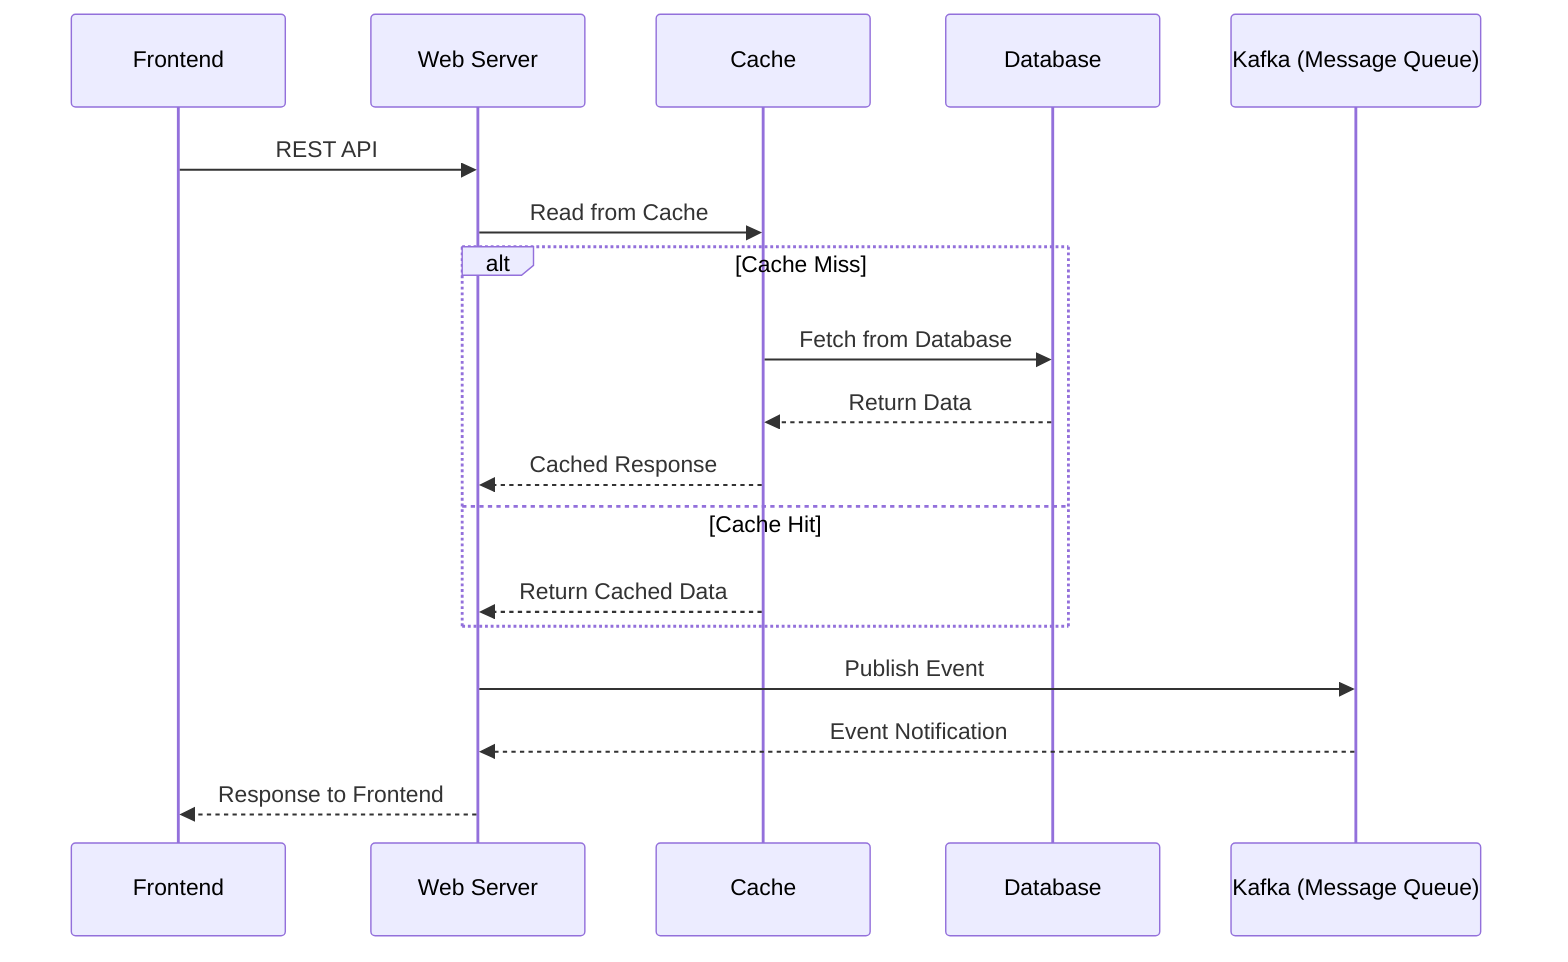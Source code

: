 sequenceDiagram
    participant F as Frontend
    participant W as Web Server
    participant C as Cache
    participant D as Database
    participant K as Kafka (Message Queue)

    F->>W: REST API
    W->>C: Read from Cache
    alt Cache Miss
        C->>D: Fetch from Database
        D-->>C: Return Data
        C-->>W: Cached Response
    else Cache Hit
        C-->>W: Return Cached Data
    end
    W->>K: Publish Event
    K-->>W: Event Notification
    W-->>F: Response to Frontend
